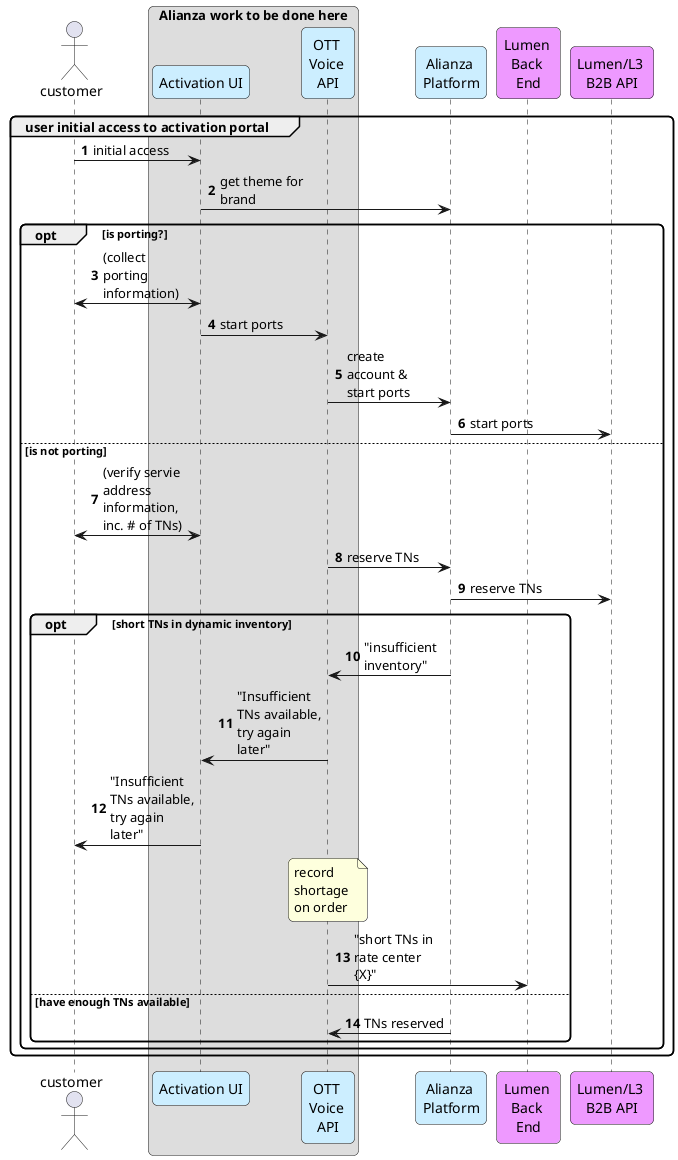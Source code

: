 @startuml
'https://plantuml.com/sequence-diagram

autonumber

'skinparam ParticipantPadding 20
skinparam ParticipantMaxSize 100
skinparam BoxMargin 10
skinparam maxmessagesize 85
skinparam RoundCorner 10

actor "customer" as u
box Alianza work to be done here
    participant "Activation UI" as eup #cceeff
    participant "OTT \nVoice \nAPI" as ottapi #cceeff
end box
participant "Alianza \nPlatform" as ax #cceeff
participant "Lumen \nBack \nEnd" as lsfc #ee99ff
participant "Lumen/L3 \nB2B API" as l3b2b #ee99ff

group user initial access to activation portal
    u -> eup: initial access
    eup -> ax: get theme for brand
    opt is porting?
        eup <-> u: (collect porting information)
        eup -> ottapi: start ports
        ottapi -> ax: create account & start ports
        ax -> l3b2b: start ports
    else is not porting
        eup <-> u: (verify servie address information, inc. # of TNs)
        ottapi -> ax: reserve TNs
        ax -> l3b2b: reserve TNs
        opt short TNs in dynamic inventory
            ax -> ottapi: "insufficient inventory"
            ottapi -> eup: "Insufficient TNs available, try again later"
            eup -> u: "Insufficient TNs available, try again later"
            note over ottapi: record \nshortage \non order
            ottapi -> lsfc: "short TNs in rate center {X}"
        else have enough TNs available
            ax -> ottapi: TNs reserved
        end
    end
end

@enduml